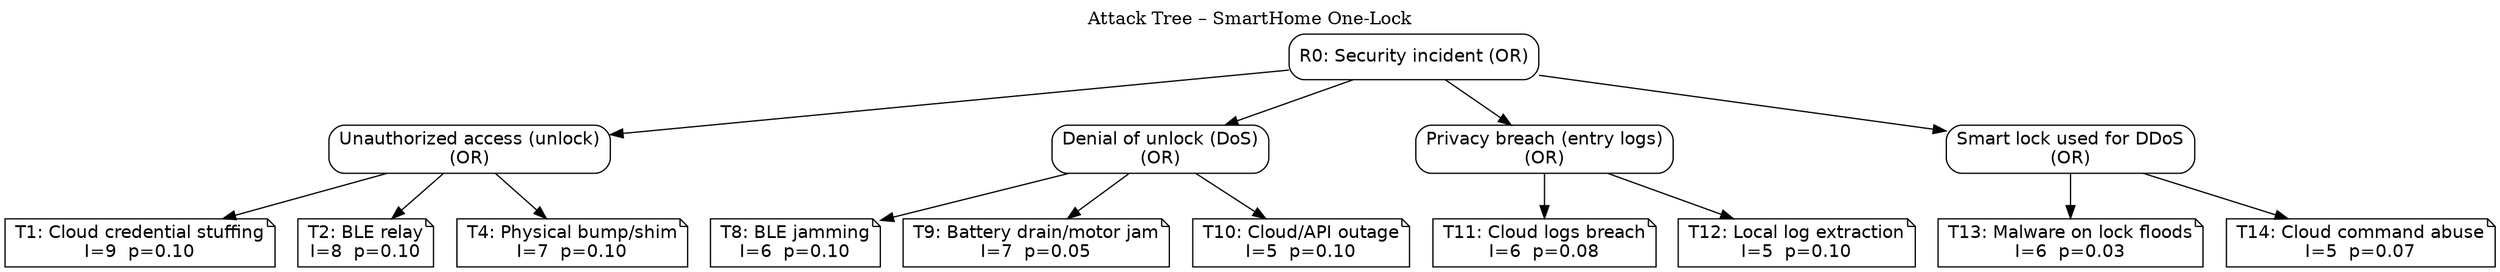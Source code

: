 digraph AttackTree {
  rankdir=TB;
  labelloc=top;
  label="Attack Tree – SmartHome One-Lock";

  node [shape=box, style="rounded,filled", fillcolor=white, fontname="Helvetica"];
  edge [fontname="Helvetica"];

  R0       [label="R0: Security incident (OR)"];
  N_UNLOCK [label="Unauthorized access (unlock)\n(OR)"];
  N_DOS    [label="Denial of unlock (DoS)\n(OR)"];
  N_PRIVACY[label="Privacy breach (entry logs)\n(OR)"];
  N_DDOS   [label="Smart lock used for DDoS\n(OR)"];

  L_T1  [label="T1: Cloud credential stuffing\nI=9  p=0.10",  shape=note];
  L_T2  [label="T2: BLE relay\nI=8  p=0.10",                 shape=note];
  L_T4  [label="T4: Physical bump/shim\nI=7  p=0.10",        shape=note];
  L_T8  [label="T8: BLE jamming\nI=6  p=0.10",               shape=note];
  L_T9  [label="T9: Battery drain/motor jam\nI=7  p=0.05",   shape=note];
  L_T10 [label="T10: Cloud/API outage\nI=5  p=0.10",         shape=note];
  L_T11 [label="T11: Cloud logs breach\nI=6  p=0.08",        shape=note];
  L_T12 [label="T12: Local log extraction\nI=5  p=0.10",     shape=note];
  L_T13 [label="T13: Malware on lock floods\nI=6  p=0.03",   shape=note];
  L_T14 [label="T14: Cloud command abuse\nI=5  p=0.07",      shape=note];

  R0 -> {N_UNLOCK N_DOS N_PRIVACY N_DDOS};
  N_UNLOCK  -> {L_T1 L_T2 L_T4};
  N_DOS     -> {L_T8 L_T9 L_T10};
  N_PRIVACY -> {L_T11 L_T12};
  N_DDOS    -> {L_T13 L_T14};
}
